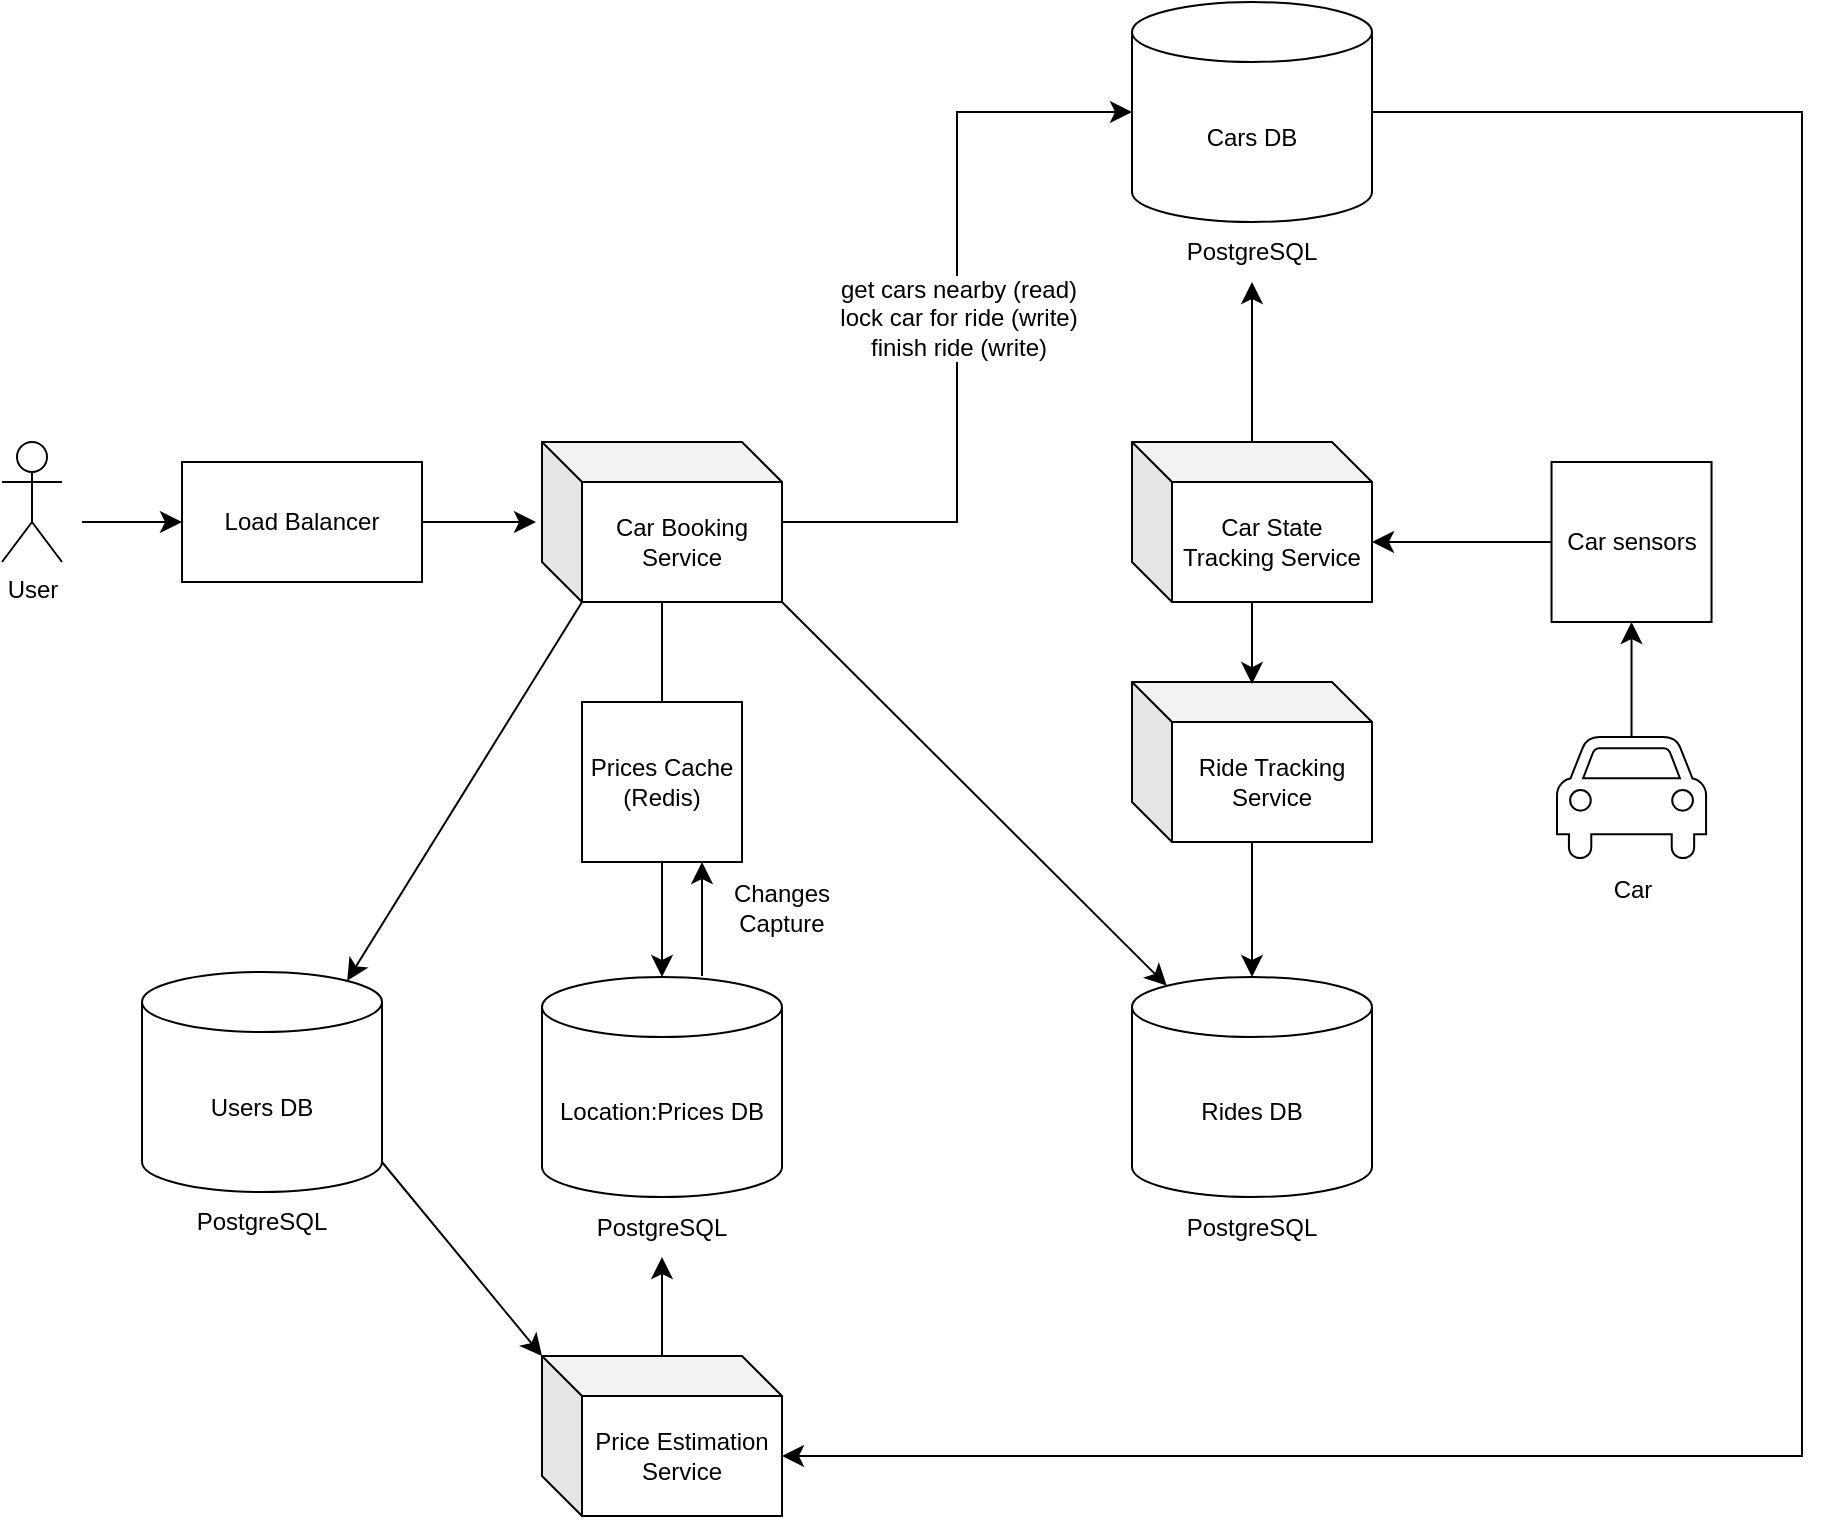 <mxfile version="26.0.9">
  <diagram name="system-design" id="sCHedO5sb3NCKmZcauj-">
    <mxGraphModel dx="1195" dy="753" grid="1" gridSize="10" guides="1" tooltips="1" connect="1" arrows="1" fold="1" page="1" pageScale="1" pageWidth="1169" pageHeight="827" math="0" shadow="0">
      <root>
        <mxCell id="0" />
        <mxCell id="1" parent="0" />
        <mxCell id="_iEUixfp2Sc_URdPPxYn-47" style="edgeStyle=none;curved=1;rounded=0;orthogonalLoop=1;jettySize=auto;html=1;entryX=0;entryY=0.5;entryDx=0;entryDy=0;fontSize=12;startSize=8;endSize=8;" edge="1" parent="1" target="_iEUixfp2Sc_URdPPxYn-12">
          <mxGeometry relative="1" as="geometry">
            <mxPoint x="60" y="350" as="sourcePoint" />
          </mxGeometry>
        </mxCell>
        <mxCell id="8ZHCsgr2ZFnfIaSW6EkA-1" value="User" style="shape=umlActor;verticalLabelPosition=bottom;verticalAlign=top;html=1;outlineConnect=0;" parent="1" vertex="1">
          <mxGeometry x="20" y="310" width="30" height="60" as="geometry" />
        </mxCell>
        <mxCell id="_iEUixfp2Sc_URdPPxYn-4" style="edgeStyle=none;curved=1;rounded=0;orthogonalLoop=1;jettySize=auto;html=1;fontSize=12;startSize=8;endSize=8;" edge="1" parent="1" source="_iEUixfp2Sc_URdPPxYn-2" target="_iEUixfp2Sc_URdPPxYn-3">
          <mxGeometry relative="1" as="geometry" />
        </mxCell>
        <mxCell id="_iEUixfp2Sc_URdPPxYn-2" value="Car" style="shape=mxgraph.signs.transportation.car_4;html=1;pointerEvents=1;fillColor=#FFFFFF;strokeColor=#000000;verticalLabelPosition=bottom;verticalAlign=top;align=center;" vertex="1" parent="1">
          <mxGeometry x="797.5" y="457.5" width="74.54" height="62.5" as="geometry" />
        </mxCell>
        <mxCell id="_iEUixfp2Sc_URdPPxYn-3" value="Car sensors" style="whiteSpace=wrap;html=1;aspect=fixed;" vertex="1" parent="1">
          <mxGeometry x="794.77" y="320" width="80" height="80" as="geometry" />
        </mxCell>
        <mxCell id="_iEUixfp2Sc_URdPPxYn-6" value="Car State Tracking Service" style="shape=cube;whiteSpace=wrap;html=1;boundedLbl=1;backgroundOutline=1;darkOpacity=0.05;darkOpacity2=0.1;" vertex="1" parent="1">
          <mxGeometry x="585" y="310" width="120" height="80" as="geometry" />
        </mxCell>
        <mxCell id="_iEUixfp2Sc_URdPPxYn-7" style="edgeStyle=none;curved=1;rounded=0;orthogonalLoop=1;jettySize=auto;html=1;entryX=0;entryY=0;entryDx=120;entryDy=50;entryPerimeter=0;fontSize=12;startSize=8;endSize=8;" edge="1" parent="1" source="_iEUixfp2Sc_URdPPxYn-3" target="_iEUixfp2Sc_URdPPxYn-6">
          <mxGeometry relative="1" as="geometry" />
        </mxCell>
        <mxCell id="_iEUixfp2Sc_URdPPxYn-8" style="edgeStyle=none;curved=1;rounded=0;orthogonalLoop=1;jettySize=auto;html=1;fontSize=12;startSize=8;endSize=8;entryX=0.5;entryY=1;entryDx=0;entryDy=0;" edge="1" parent="1" source="_iEUixfp2Sc_URdPPxYn-6" target="_iEUixfp2Sc_URdPPxYn-9">
          <mxGeometry relative="1" as="geometry">
            <mxPoint x="595" y="180" as="targetPoint" />
          </mxGeometry>
        </mxCell>
        <mxCell id="_iEUixfp2Sc_URdPPxYn-12" value="Load Balancer" style="rounded=0;whiteSpace=wrap;html=1;" vertex="1" parent="1">
          <mxGeometry x="110" y="320" width="120" height="60" as="geometry" />
        </mxCell>
        <mxCell id="_iEUixfp2Sc_URdPPxYn-21" style="edgeStyle=none;curved=1;rounded=0;orthogonalLoop=1;jettySize=auto;html=1;fontSize=12;startSize=8;endSize=8;" edge="1" parent="1" source="_iEUixfp2Sc_URdPPxYn-13" target="_iEUixfp2Sc_URdPPxYn-20">
          <mxGeometry relative="1" as="geometry" />
        </mxCell>
        <mxCell id="_iEUixfp2Sc_URdPPxYn-13" value="Car Booking Service" style="shape=cube;whiteSpace=wrap;html=1;boundedLbl=1;backgroundOutline=1;darkOpacity=0.05;darkOpacity2=0.1;" vertex="1" parent="1">
          <mxGeometry x="290" y="310" width="120" height="80" as="geometry" />
        </mxCell>
        <mxCell id="_iEUixfp2Sc_URdPPxYn-14" value="&lt;div&gt;get cars nearby (read)&lt;/div&gt;lock car for ride (write)&lt;div&gt;finish ride (write)&lt;/div&gt;" style="edgeStyle=orthogonalEdgeStyle;rounded=0;orthogonalLoop=1;jettySize=auto;html=1;entryX=0;entryY=0.5;entryDx=0;entryDy=0;entryPerimeter=0;fontSize=12;startSize=8;endSize=8;startArrow=none;startFill=0;" edge="1" parent="1" source="_iEUixfp2Sc_URdPPxYn-13" target="8ZHCsgr2ZFnfIaSW6EkA-2">
          <mxGeometry relative="1" as="geometry" />
        </mxCell>
        <mxCell id="_iEUixfp2Sc_URdPPxYn-15" style="edgeStyle=none;curved=1;rounded=0;orthogonalLoop=1;jettySize=auto;html=1;fontSize=12;startSize=8;endSize=8;entryX=-0.025;entryY=0.5;entryDx=0;entryDy=0;entryPerimeter=0;" edge="1" parent="1" source="_iEUixfp2Sc_URdPPxYn-12" target="_iEUixfp2Sc_URdPPxYn-13">
          <mxGeometry relative="1" as="geometry">
            <mxPoint x="280" y="340" as="targetPoint" />
          </mxGeometry>
        </mxCell>
        <mxCell id="_iEUixfp2Sc_URdPPxYn-22" style="edgeStyle=none;curved=1;rounded=0;orthogonalLoop=1;jettySize=auto;html=1;fontSize=12;startSize=8;endSize=8;entryX=0.5;entryY=1;entryDx=0;entryDy=0;" edge="1" parent="1" source="_iEUixfp2Sc_URdPPxYn-18" target="_iEUixfp2Sc_URdPPxYn-49">
          <mxGeometry relative="1" as="geometry" />
        </mxCell>
        <mxCell id="_iEUixfp2Sc_URdPPxYn-18" value="Price Estimation Service" style="shape=cube;whiteSpace=wrap;html=1;boundedLbl=1;backgroundOutline=1;darkOpacity=0.05;darkOpacity2=0.1;" vertex="1" parent="1">
          <mxGeometry x="290" y="767" width="120" height="80" as="geometry" />
        </mxCell>
        <mxCell id="_iEUixfp2Sc_URdPPxYn-20" value="Location:Prices DB" style="shape=cylinder3;whiteSpace=wrap;html=1;boundedLbl=1;backgroundOutline=1;size=15;" vertex="1" parent="1">
          <mxGeometry x="290" y="577.5" width="120" height="110" as="geometry" />
        </mxCell>
        <mxCell id="_iEUixfp2Sc_URdPPxYn-23" value="Prices Cache&lt;div&gt;(Redis)&lt;/div&gt;" style="whiteSpace=wrap;html=1;aspect=fixed;" vertex="1" parent="1">
          <mxGeometry x="310" y="440" width="80" height="80" as="geometry" />
        </mxCell>
        <mxCell id="_iEUixfp2Sc_URdPPxYn-24" value="" style="endArrow=classic;html=1;rounded=0;fontSize=12;startSize=8;endSize=8;curved=1;entryX=0.75;entryY=1;entryDx=0;entryDy=0;" edge="1" parent="1" target="_iEUixfp2Sc_URdPPxYn-23">
          <mxGeometry width="50" height="50" relative="1" as="geometry">
            <mxPoint x="370" y="577" as="sourcePoint" />
            <mxPoint x="440" y="460" as="targetPoint" />
          </mxGeometry>
        </mxCell>
        <mxCell id="_iEUixfp2Sc_URdPPxYn-25" value="Changes Capture" style="text;html=1;align=center;verticalAlign=middle;whiteSpace=wrap;rounded=0;" vertex="1" parent="1">
          <mxGeometry x="380" y="527.5" width="60" height="30" as="geometry" />
        </mxCell>
        <mxCell id="_iEUixfp2Sc_URdPPxYn-28" value="" style="group" vertex="1" connectable="0" parent="1">
          <mxGeometry x="585" y="90" width="120" height="140" as="geometry" />
        </mxCell>
        <mxCell id="8ZHCsgr2ZFnfIaSW6EkA-2" value="Cars DB" style="shape=cylinder3;whiteSpace=wrap;html=1;boundedLbl=1;backgroundOutline=1;size=15;" parent="_iEUixfp2Sc_URdPPxYn-28" vertex="1">
          <mxGeometry width="120" height="110" as="geometry" />
        </mxCell>
        <mxCell id="_iEUixfp2Sc_URdPPxYn-9" value="PostgreSQL" style="text;html=1;align=center;verticalAlign=middle;whiteSpace=wrap;rounded=0;" vertex="1" parent="_iEUixfp2Sc_URdPPxYn-28">
          <mxGeometry x="30" y="110" width="60" height="30" as="geometry" />
        </mxCell>
        <mxCell id="_iEUixfp2Sc_URdPPxYn-31" style="edgeStyle=none;curved=1;rounded=0;orthogonalLoop=1;jettySize=auto;html=1;fontSize=12;startSize=8;endSize=8;entryX=0;entryY=0;entryDx=0;entryDy=0;entryPerimeter=0;exitX=1;exitY=1;exitDx=0;exitDy=-15;exitPerimeter=0;" edge="1" parent="1" source="_iEUixfp2Sc_URdPPxYn-10" target="_iEUixfp2Sc_URdPPxYn-18">
          <mxGeometry relative="1" as="geometry">
            <mxPoint x="290" y="750" as="targetPoint" />
          </mxGeometry>
        </mxCell>
        <mxCell id="_iEUixfp2Sc_URdPPxYn-32" value="" style="group" vertex="1" connectable="0" parent="1">
          <mxGeometry x="150" y="500" width="120" height="195" as="geometry" />
        </mxCell>
        <mxCell id="_iEUixfp2Sc_URdPPxYn-27" value="" style="group" vertex="1" connectable="0" parent="_iEUixfp2Sc_URdPPxYn-32">
          <mxGeometry x="-60" y="75" width="120" height="140" as="geometry" />
        </mxCell>
        <mxCell id="_iEUixfp2Sc_URdPPxYn-10" value="Users DB" style="shape=cylinder3;whiteSpace=wrap;html=1;boundedLbl=1;backgroundOutline=1;size=15;" vertex="1" parent="_iEUixfp2Sc_URdPPxYn-27">
          <mxGeometry width="120" height="110" as="geometry" />
        </mxCell>
        <mxCell id="_iEUixfp2Sc_URdPPxYn-11" value="PostgreSQL" style="text;html=1;align=center;verticalAlign=middle;whiteSpace=wrap;rounded=0;" vertex="1" parent="_iEUixfp2Sc_URdPPxYn-27">
          <mxGeometry x="30" y="110" width="60" height="30" as="geometry" />
        </mxCell>
        <mxCell id="_iEUixfp2Sc_URdPPxYn-38" value="Ride Tracking Service" style="shape=cube;whiteSpace=wrap;html=1;boundedLbl=1;backgroundOutline=1;darkOpacity=0.05;darkOpacity2=0.1;" vertex="1" parent="1">
          <mxGeometry x="585" y="430" width="120" height="80" as="geometry" />
        </mxCell>
        <mxCell id="_iEUixfp2Sc_URdPPxYn-39" style="edgeStyle=none;curved=1;rounded=0;orthogonalLoop=1;jettySize=auto;html=1;entryX=0.5;entryY=0.013;entryDx=0;entryDy=0;entryPerimeter=0;fontSize=12;startSize=8;endSize=8;" edge="1" parent="1" source="_iEUixfp2Sc_URdPPxYn-6" target="_iEUixfp2Sc_URdPPxYn-38">
          <mxGeometry relative="1" as="geometry" />
        </mxCell>
        <mxCell id="_iEUixfp2Sc_URdPPxYn-41" style="edgeStyle=none;curved=1;rounded=0;orthogonalLoop=1;jettySize=auto;html=1;entryX=0.5;entryY=0;entryDx=0;entryDy=0;entryPerimeter=0;fontSize=12;startSize=8;endSize=8;" edge="1" parent="1" source="_iEUixfp2Sc_URdPPxYn-38" target="_iEUixfp2Sc_URdPPxYn-33">
          <mxGeometry relative="1" as="geometry" />
        </mxCell>
        <mxCell id="_iEUixfp2Sc_URdPPxYn-42" style="edgeStyle=none;curved=1;rounded=0;orthogonalLoop=1;jettySize=auto;html=1;entryX=0.145;entryY=0;entryDx=0;entryDy=4.35;entryPerimeter=0;fontSize=12;startSize=8;endSize=8;exitX=1;exitY=1;exitDx=0;exitDy=0;exitPerimeter=0;startArrow=none;startFill=0;" edge="1" parent="1" source="_iEUixfp2Sc_URdPPxYn-13" target="_iEUixfp2Sc_URdPPxYn-33">
          <mxGeometry relative="1" as="geometry" />
        </mxCell>
        <mxCell id="_iEUixfp2Sc_URdPPxYn-44" style="edgeStyle=none;curved=1;rounded=0;orthogonalLoop=1;jettySize=auto;html=1;entryX=0.855;entryY=0;entryDx=0;entryDy=4.35;entryPerimeter=0;fontSize=12;startSize=8;endSize=8;exitX=0;exitY=0;exitDx=20;exitDy=80;exitPerimeter=0;startArrow=none;startFill=0;" edge="1" parent="1" source="_iEUixfp2Sc_URdPPxYn-13" target="_iEUixfp2Sc_URdPPxYn-10">
          <mxGeometry relative="1" as="geometry" />
        </mxCell>
        <mxCell id="_iEUixfp2Sc_URdPPxYn-49" value="PostgreSQL" style="text;html=1;align=center;verticalAlign=middle;whiteSpace=wrap;rounded=0;" vertex="1" parent="1">
          <mxGeometry x="320" y="687.5" width="60" height="30" as="geometry" />
        </mxCell>
        <mxCell id="_iEUixfp2Sc_URdPPxYn-50" style="edgeStyle=orthogonalEdgeStyle;rounded=0;orthogonalLoop=1;jettySize=auto;html=1;entryX=0;entryY=0;entryDx=120;entryDy=50;entryPerimeter=0;fontSize=12;startSize=8;endSize=8;" edge="1" parent="1" source="8ZHCsgr2ZFnfIaSW6EkA-2" target="_iEUixfp2Sc_URdPPxYn-18">
          <mxGeometry relative="1" as="geometry">
            <Array as="points">
              <mxPoint x="920" y="145" />
              <mxPoint x="920" y="817" />
            </Array>
          </mxGeometry>
        </mxCell>
        <mxCell id="_iEUixfp2Sc_URdPPxYn-55" value="" style="group" vertex="1" connectable="0" parent="1">
          <mxGeometry x="585" y="577.5" width="120" height="140" as="geometry" />
        </mxCell>
        <mxCell id="_iEUixfp2Sc_URdPPxYn-33" value="Rides DB" style="shape=cylinder3;whiteSpace=wrap;html=1;boundedLbl=1;backgroundOutline=1;size=15;" vertex="1" parent="_iEUixfp2Sc_URdPPxYn-55">
          <mxGeometry width="120" height="110" as="geometry" />
        </mxCell>
        <mxCell id="_iEUixfp2Sc_URdPPxYn-48" value="PostgreSQL" style="text;html=1;align=center;verticalAlign=middle;whiteSpace=wrap;rounded=0;" vertex="1" parent="_iEUixfp2Sc_URdPPxYn-55">
          <mxGeometry x="30" y="110" width="60" height="30" as="geometry" />
        </mxCell>
      </root>
    </mxGraphModel>
  </diagram>
</mxfile>
